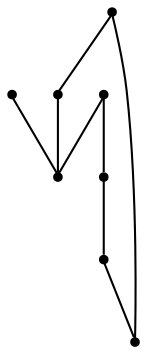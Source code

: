 graph {
  node [shape=point,comment="{\"directed\":false,\"doi\":\"10.1007/978-3-030-92931-2_1\",\"figure\":\"3 (1)\"}"]

  v0 [pos="1513.5952336400303,428.62881852243777"]
  v1 [pos="1451.6521026616424,356.10152123804227"]
  v2 [pos="1414.137734110258,433.9961239028041"]
  v3 [pos="1414.137734110258,278.20234026331707"]
  v4 [pos="1329.8451819635882,453.2364715237789"]
  v5 [pos="1329.8451819635882,258.96224699289576"]
  v6 [pos="1262.246878645655,312.87006635745735"]
  v7 [pos="1262.246878645655,399.3286521592173"]

  v0 -- v6 [id="-1",pos="1513.5952336400303,428.62881852243777 1391.8758106047283,402.7625118070059 1345.9268199762232,364.1193501489958 1318.2891316385128,338.25304343356396 1290.647246465234,312.390901708446 1281.3165364059146,299.3056149259063 1270.360633567072,288.24982300371704 1259.4089275637975,277.1940310815278 1246.8277047685965,268.1635690293751 1235.0133582908322,266.4424742151669 1223.1948149774998,264.71721441064483 1212.138951146036,270.29305545107786 1205.7503499967631,280.1319707375919 1199.3576791887576,289.9709496117444 1197.6365950753461,304.0730027319779 1206.8130396333306,315.8372245333571 1215.9936810268832,327.6056113250501 1236.0760479273995,337.03616679788877 1262.246878645655,312.87006635745735"]
  v1 -- v7 [id="-2",pos="1451.6521026616424,356.10152123804227 1454.7692068971935,348.095964741296 1461.6703306931117,342.1909622907896 1470.046705779621,340.35734915046834 1483.857219865758,337.3319129039935 1497.5052019562588,346.07486344921165 1500.5307388703252,359.8893732686915 1503.551951771988,373.6997498916766 1494.8089258690325,387.3475965109629 1480.9984117828956,390.3730327574377 1250.6992219917156,442.9349879618706 1250.6992219917156,442.9349879618706 1250.6992219917156,442.9349879618706 1236.9386884018893,446.20212082182724 1223.1406376456212,437.6967336935962 1219.873464744303,423.94469872882456 1216.6020950074167,410.18849877373907 1225.10348492312,396.3864839252009 1238.8598216773785,393.119319271425 1247.2069460917467,391.1357028921656 1255.9874891611441,393.4652042303922 1262.246878645655,399.3286521592173"]
  v1 -- v6 [id="-3",pos="1451.6521026616424,356.10152123804227 1456.782034671003,369.26575207363055 1471.6177212272655,375.79588459704917 1484.7989643318638,370.6701486548879 1497.9761377777295,365.54854590922133 1504.506286744798,350.71304117409545 1499.384621229738,337.5360928108312 1496.3050341606288,329.6182554612299 1489.499801698599,323.74240794292075 1481.21512111041,321.85461813469976 1250.4742461699004,269.1927031627338 1250.4742461699004,269.1927031627338 1250.4742461699004,269.1927031627338 1236.6886587435013,266.0505835998319 1222.9656423201166,274.67685082862306 1219.8194145892598,288.4622057159057 1216.6772565171357,302.2475606031884 1225.3035340851977,315.97040884194365 1239.084924676029,319.11252840484553 1247.369605264218,321.0044832033804 1256.0501873409942,318.6624868942122 1262.246878645655,312.87006635745735"]
  v2 -- v6 [id="-4",pos="1414.137734110258,433.9961239028041 1422.2558130440786,431.45401729565447 1431.0946031040871,433.10844047102137 1437.7332339117484,438.4050363975093 1448.7890977432119,447.21885536570187 1450.6060731905118,463.32954660089723 1441.7880129546727,474.3853385230865 1432.9741495544017,485.43696545496186 1416.8674577051936,487.2539027371181 1405.8114666968945,478.44009966583513 1220.7736223852346,330.8767820000439 1220.7736223852346,330.8767820000439 1220.7736223852346,330.8767820000439 1214.1309219188408,325.57598928942286 1210.547078697387,317.32892694210994 1211.2138668453672,308.85685973638994 1212.3181433071088,294.75893981265114 1224.6409427727856,284.22822281438346 1238.7390036837523,285.3367143204402 1252.8329949359866,286.4410726300022 1263.363745614101,298.763689277814 1262.246878645655,312.87006635745735"]
  v5 -- v2 [id="-5",pos="1329.8451819635882,258.96224699289576 1321.443880217341,257.7160246621083 1314.2010322647145,252.39024200960404 1310.517100873804,244.73495801887316 1304.3786565597547,231.99558798911983 1309.733691567766,216.69748318478048 1322.4731223461993,210.5632472979148 1335.2084834659001,204.42484642073532 1350.5110361849006,209.77981579925597 1356.6452836633819,222.51918582900925 1459.3408325991666,435.7505386395233 1459.3408325991666,435.7505386395233 1459.3408325991666,435.7505386395233 1463.024763990077,443.40162584612114 1462.6746461622324,452.38627300482113 1458.4031577917933,459.7331887432289 1451.293718339497,471.9516488393745 1435.6245148040505,476.0980874597573 1423.4018035078302,468.9887192414271 1411.1831618703427,461.8793351261872 1407.0366883290978,446.20619043068353 1414.137734110258,433.9961239028041"]
  v5 -- v4 [id="-6",pos="1329.8451819635882,258.96224699289576 1341.5637642842994,251.03172390943774 1344.635084859108,235.1168826004523 1336.7129854286325,223.4068056731536 1328.790885998157,211.69676053967407 1312.8716528043221,208.62547760592736 1301.161464154747,216.5474799458425 1294.1228621997661,221.30650597746717 1289.9055511612057,229.2534982592656 1289.9055511612057,237.75058720068807 1289.9013543256376,474.4228870235498 1289.9013543256376,474.4228870235498 1289.9013543256376,474.4228870235498 1289.9013543256376,488.5624409535178 1301.3615133168246,500.0224594928877 1315.5012882298013,500.0224594928877 1329.6410631427777,500.0224594928877 1341.1012221339647,488.5624409535178 1341.1012221339647,474.4228552297306 1341.1012221339647,465.92576628830807 1336.887980754137,457.9871039871374 1329.8451819635882,453.2364715237789"]
  v3 -- v4 [id="-7",pos="1414.137734110258,278.20234026331707 1409.8704425753872,270.8471263381007 1409.5162550888099,261.8624473855815 1413.2042561384528,254.20716339485062 1419.3386307937697,241.4677933650973 1434.6410563359345,236.11285578039588 1447.3806142912033,242.25125665757542 1460.1200450696367,248.3854925444411 1465.47088324208,263.6877305452751 1459.3366357635987,276.42293558471454 1356.64948049895,489.6584533855425 1356.64948049895,489.6584533855425 1356.64948049895,489.6584533855425 1352.9614794493068,497.3095564890499 1345.7186314966802,502.63533914155414 1337.317202573598,503.8730248318891 1323.3316931619565,505.935823717841 1310.3212485472945,496.2677366218344 1308.2584402771747,482.27818593080445 1306.1998288426228,468.2928002300884 1315.8680662230827,455.2825309639273 1329.8451819635882,453.2364715237789"]
  v7 -- v3 [id="-8",pos="1262.246878645655,399.3286521592173 1263.3553519429647,413.4139817305569 1252.8204044292822,425.7366301721879 1238.7264131770482,426.8409566879307 1224.6283522660815,427.9411182133597 1212.3097496359728,417.41040121509207 1211.2053459973956,403.31248129135327 1210.5427546849835,394.8445790759471 1214.1225282477046,386.59754852245334 1220.7652287140984,381.3009208021462 1405.8114666968945,233.7375395487166 1405.8114666968945,233.7375395487166 1405.8114666968945,233.7375395487166 1412.4541671632883,228.4408800345903 1421.2930844001323,226.78648865304257 1429.3985728272487,229.31603670161218 1442.8964862519827,233.52913106392663 1450.4226841938712,247.8854075624028 1446.209569990879,261.3790859524371 1441.9964557878866,274.8768975389661 1427.6399715473954,282.3988382520144 1414.137734110258,278.20234026331707"]
}